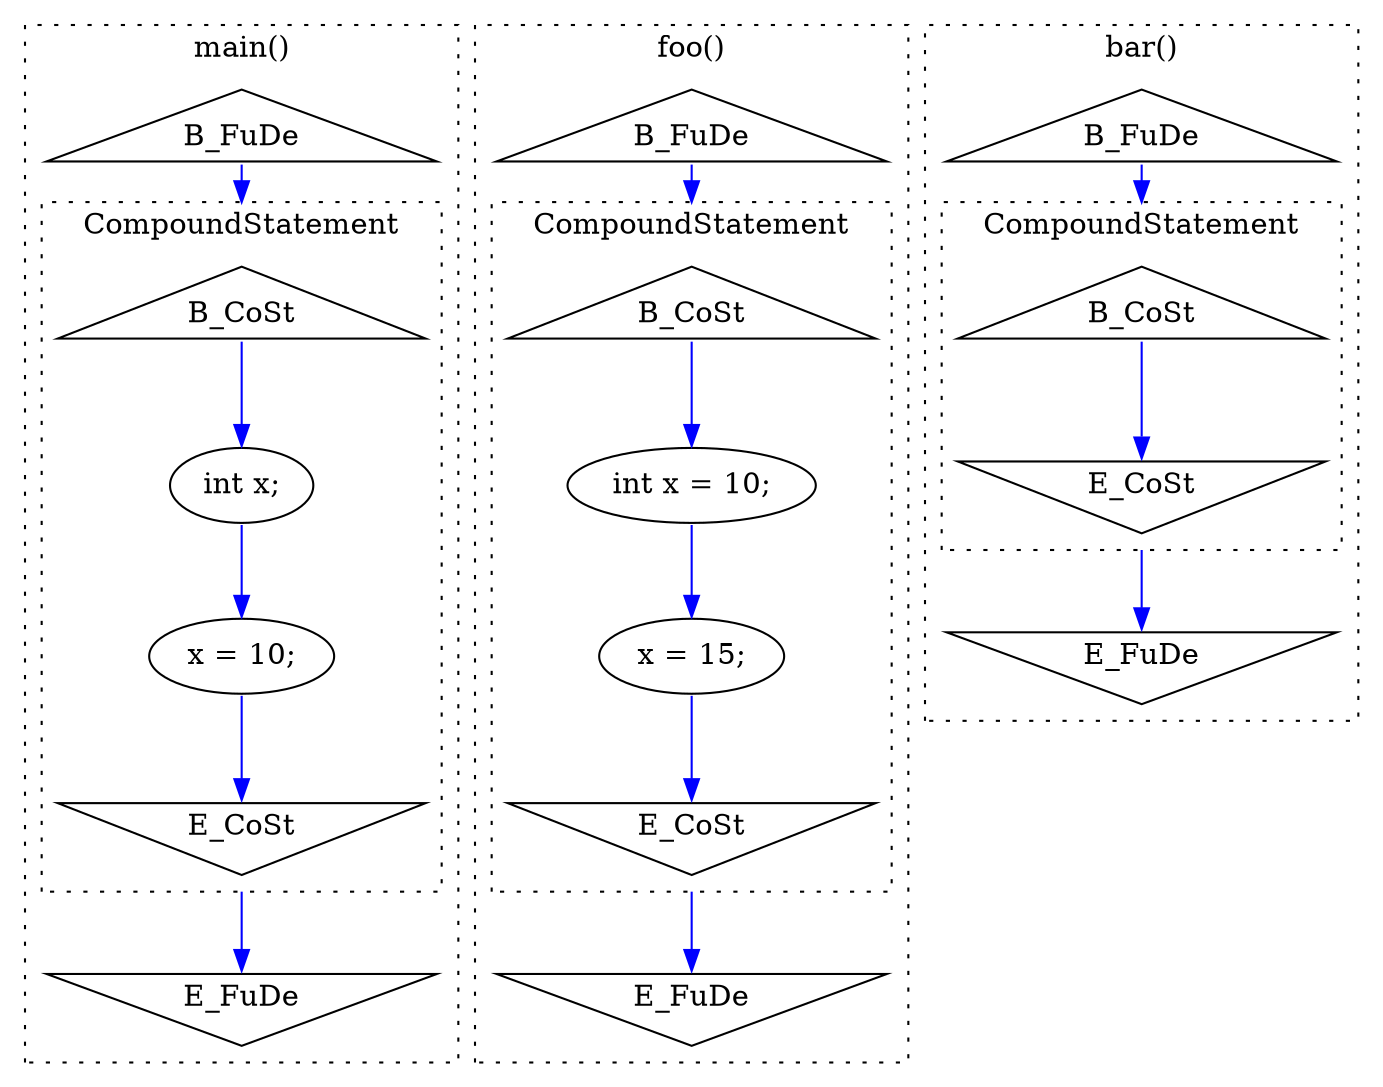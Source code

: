digraph graph174573182 {
	compound=true;
	edge[color=blue];
	subgraph cluster858242339 {
		compound=true;
		style=dotted;
		label="main()";
		node1310540333[label="B_FuDe", shape="triangle"];
		node1715998167[label="E_FuDe", shape="invtriangle"];
		subgraph cluster1386767190 {
			compound=true;
			style=dotted;
			label="CompoundStatement";
			node1558712965[label="B_CoSt", shape="triangle"];
			node2025864991[label="E_CoSt", shape="invtriangle"];
			node1589683045[label="int x;"];
			node1340328248[label="x = 10;"];
		}
	}
	subgraph cluster1401132667 {
		compound=true;
		style=dotted;
		label="foo()";
		node717386707[label="B_FuDe", shape="triangle"];
		node1900164709[label="E_FuDe", shape="invtriangle"];
		subgraph cluster540642172 {
			compound=true;
			style=dotted;
			label="CompoundStatement";
			node1875308878[label="B_CoSt", shape="triangle"];
			node1445157774[label="E_CoSt", shape="invtriangle"];
			node909295153[label="int x = 10;"];
			node1522311648[label="x = 15;"];
		}
	}
	subgraph cluster36202360 {
		compound=true;
		style=dotted;
		label="bar()";
		node1318822808[label="B_FuDe", shape="triangle"];
		node1836797772[label="E_FuDe", shape="invtriangle"];
		subgraph cluster1383547042 {
			compound=true;
			style=dotted;
			label="CompoundStatement";
			node329645619[label="B_CoSt", shape="triangle"];
			node3213500[label="E_CoSt", shape="invtriangle"];
		}
	}
	node1310540333 -> node1558712965[tailport=s, headport=n, weight=8, lhead=cluster1386767190];
	node1558712965 -> node1589683045[tailport=s, headport=n, weight=8];
	node1589683045 -> node1340328248[weight=8, tailport=s, headport=n];
	node1340328248 -> node2025864991[weight=8, tailport=s, headport=n];
	node2025864991 -> node1715998167[tailport=s, headport=n, weight=8, ltail=cluster1386767190];
	node717386707 -> node1875308878[tailport=s, headport=n, weight=8, lhead=cluster540642172];
	node1875308878 -> node909295153[tailport=s, headport=n, weight=8];
	node909295153 -> node1522311648[weight=8, tailport=s, headport=n];
	node1522311648 -> node1445157774[weight=8, tailport=s, headport=n];
	node1445157774 -> node1900164709[tailport=s, headport=n, weight=8, ltail=cluster540642172];
	node1318822808 -> node329645619[tailport=s, headport=n, weight=8, lhead=cluster1383547042];
	node329645619 -> node3213500[tailport=s, headport=n, weight=8];
	node3213500 -> node1836797772[tailport=s, headport=n, weight=8, ltail=cluster1383547042];
}
